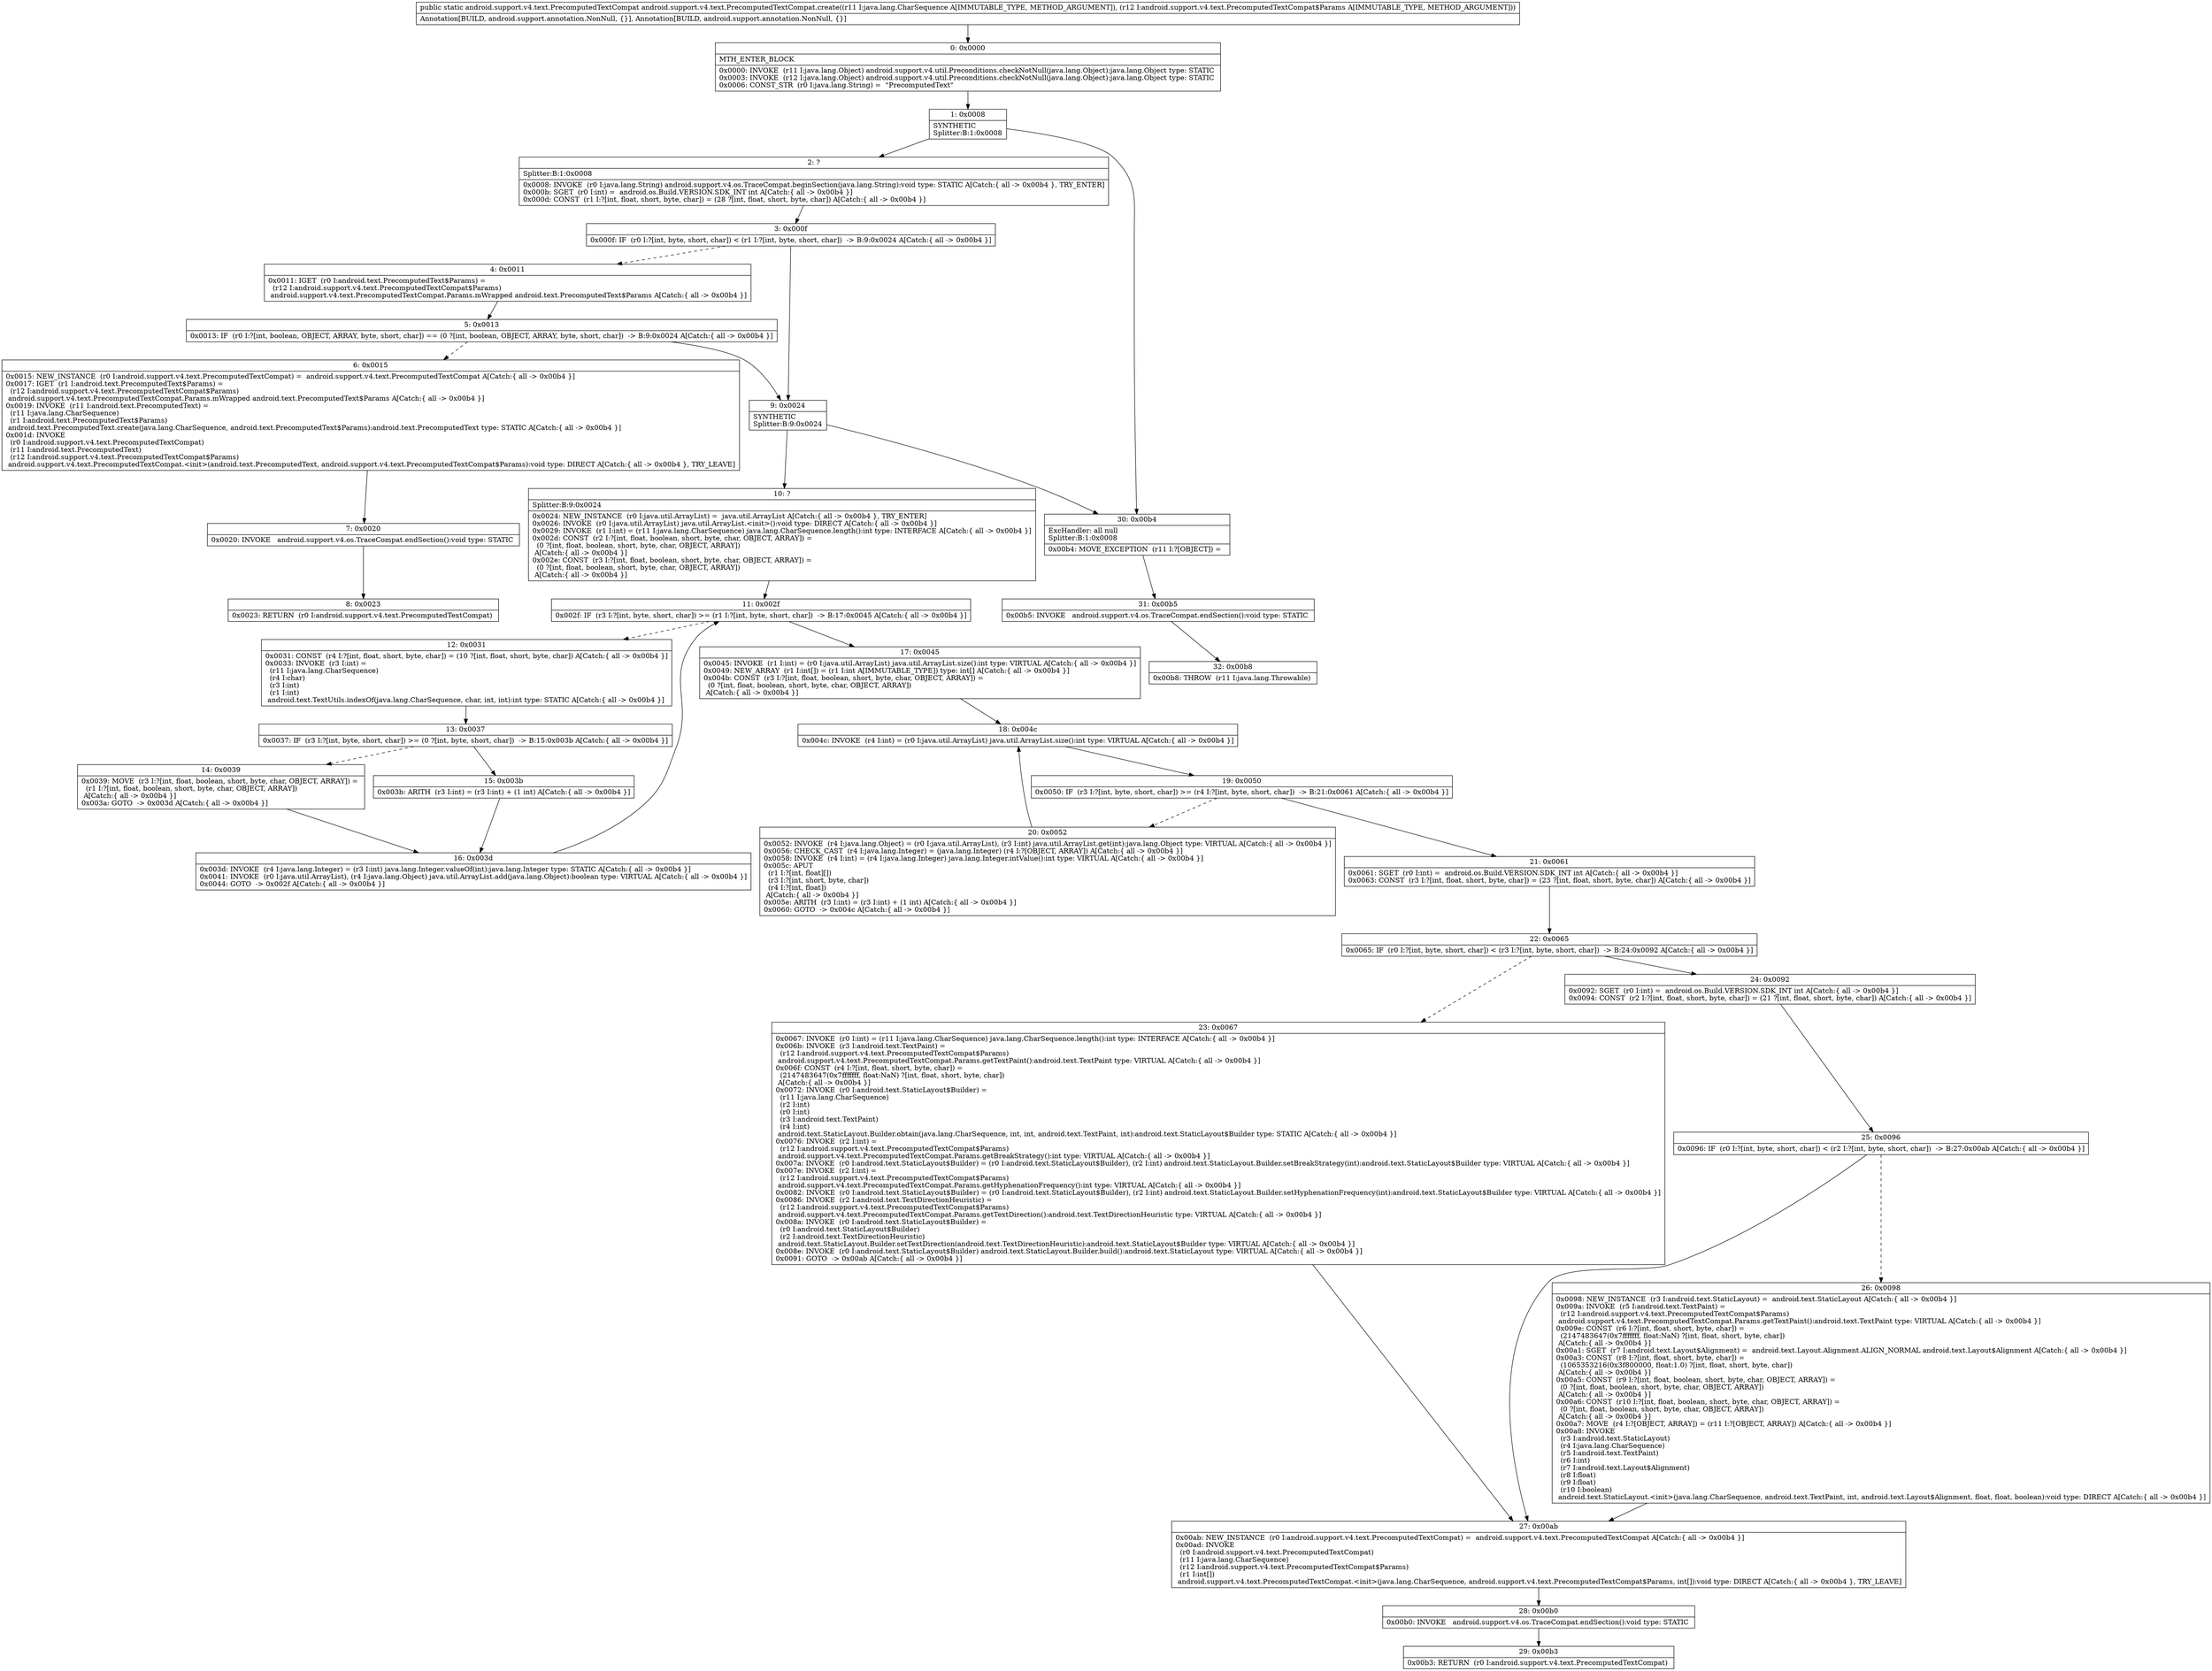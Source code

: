 digraph "CFG forandroid.support.v4.text.PrecomputedTextCompat.create(Ljava\/lang\/CharSequence;Landroid\/support\/v4\/text\/PrecomputedTextCompat$Params;)Landroid\/support\/v4\/text\/PrecomputedTextCompat;" {
Node_0 [shape=record,label="{0\:\ 0x0000|MTH_ENTER_BLOCK\l|0x0000: INVOKE  (r11 I:java.lang.Object) android.support.v4.util.Preconditions.checkNotNull(java.lang.Object):java.lang.Object type: STATIC \l0x0003: INVOKE  (r12 I:java.lang.Object) android.support.v4.util.Preconditions.checkNotNull(java.lang.Object):java.lang.Object type: STATIC \l0x0006: CONST_STR  (r0 I:java.lang.String) =  \"PrecomputedText\" \l}"];
Node_1 [shape=record,label="{1\:\ 0x0008|SYNTHETIC\lSplitter:B:1:0x0008\l}"];
Node_2 [shape=record,label="{2\:\ ?|Splitter:B:1:0x0008\l|0x0008: INVOKE  (r0 I:java.lang.String) android.support.v4.os.TraceCompat.beginSection(java.lang.String):void type: STATIC A[Catch:\{ all \-\> 0x00b4 \}, TRY_ENTER]\l0x000b: SGET  (r0 I:int) =  android.os.Build.VERSION.SDK_INT int A[Catch:\{ all \-\> 0x00b4 \}]\l0x000d: CONST  (r1 I:?[int, float, short, byte, char]) = (28 ?[int, float, short, byte, char]) A[Catch:\{ all \-\> 0x00b4 \}]\l}"];
Node_3 [shape=record,label="{3\:\ 0x000f|0x000f: IF  (r0 I:?[int, byte, short, char]) \< (r1 I:?[int, byte, short, char])  \-\> B:9:0x0024 A[Catch:\{ all \-\> 0x00b4 \}]\l}"];
Node_4 [shape=record,label="{4\:\ 0x0011|0x0011: IGET  (r0 I:android.text.PrecomputedText$Params) = \l  (r12 I:android.support.v4.text.PrecomputedTextCompat$Params)\l android.support.v4.text.PrecomputedTextCompat.Params.mWrapped android.text.PrecomputedText$Params A[Catch:\{ all \-\> 0x00b4 \}]\l}"];
Node_5 [shape=record,label="{5\:\ 0x0013|0x0013: IF  (r0 I:?[int, boolean, OBJECT, ARRAY, byte, short, char]) == (0 ?[int, boolean, OBJECT, ARRAY, byte, short, char])  \-\> B:9:0x0024 A[Catch:\{ all \-\> 0x00b4 \}]\l}"];
Node_6 [shape=record,label="{6\:\ 0x0015|0x0015: NEW_INSTANCE  (r0 I:android.support.v4.text.PrecomputedTextCompat) =  android.support.v4.text.PrecomputedTextCompat A[Catch:\{ all \-\> 0x00b4 \}]\l0x0017: IGET  (r1 I:android.text.PrecomputedText$Params) = \l  (r12 I:android.support.v4.text.PrecomputedTextCompat$Params)\l android.support.v4.text.PrecomputedTextCompat.Params.mWrapped android.text.PrecomputedText$Params A[Catch:\{ all \-\> 0x00b4 \}]\l0x0019: INVOKE  (r11 I:android.text.PrecomputedText) = \l  (r11 I:java.lang.CharSequence)\l  (r1 I:android.text.PrecomputedText$Params)\l android.text.PrecomputedText.create(java.lang.CharSequence, android.text.PrecomputedText$Params):android.text.PrecomputedText type: STATIC A[Catch:\{ all \-\> 0x00b4 \}]\l0x001d: INVOKE  \l  (r0 I:android.support.v4.text.PrecomputedTextCompat)\l  (r11 I:android.text.PrecomputedText)\l  (r12 I:android.support.v4.text.PrecomputedTextCompat$Params)\l android.support.v4.text.PrecomputedTextCompat.\<init\>(android.text.PrecomputedText, android.support.v4.text.PrecomputedTextCompat$Params):void type: DIRECT A[Catch:\{ all \-\> 0x00b4 \}, TRY_LEAVE]\l}"];
Node_7 [shape=record,label="{7\:\ 0x0020|0x0020: INVOKE   android.support.v4.os.TraceCompat.endSection():void type: STATIC \l}"];
Node_8 [shape=record,label="{8\:\ 0x0023|0x0023: RETURN  (r0 I:android.support.v4.text.PrecomputedTextCompat) \l}"];
Node_9 [shape=record,label="{9\:\ 0x0024|SYNTHETIC\lSplitter:B:9:0x0024\l}"];
Node_10 [shape=record,label="{10\:\ ?|Splitter:B:9:0x0024\l|0x0024: NEW_INSTANCE  (r0 I:java.util.ArrayList) =  java.util.ArrayList A[Catch:\{ all \-\> 0x00b4 \}, TRY_ENTER]\l0x0026: INVOKE  (r0 I:java.util.ArrayList) java.util.ArrayList.\<init\>():void type: DIRECT A[Catch:\{ all \-\> 0x00b4 \}]\l0x0029: INVOKE  (r1 I:int) = (r11 I:java.lang.CharSequence) java.lang.CharSequence.length():int type: INTERFACE A[Catch:\{ all \-\> 0x00b4 \}]\l0x002d: CONST  (r2 I:?[int, float, boolean, short, byte, char, OBJECT, ARRAY]) = \l  (0 ?[int, float, boolean, short, byte, char, OBJECT, ARRAY])\l A[Catch:\{ all \-\> 0x00b4 \}]\l0x002e: CONST  (r3 I:?[int, float, boolean, short, byte, char, OBJECT, ARRAY]) = \l  (0 ?[int, float, boolean, short, byte, char, OBJECT, ARRAY])\l A[Catch:\{ all \-\> 0x00b4 \}]\l}"];
Node_11 [shape=record,label="{11\:\ 0x002f|0x002f: IF  (r3 I:?[int, byte, short, char]) \>= (r1 I:?[int, byte, short, char])  \-\> B:17:0x0045 A[Catch:\{ all \-\> 0x00b4 \}]\l}"];
Node_12 [shape=record,label="{12\:\ 0x0031|0x0031: CONST  (r4 I:?[int, float, short, byte, char]) = (10 ?[int, float, short, byte, char]) A[Catch:\{ all \-\> 0x00b4 \}]\l0x0033: INVOKE  (r3 I:int) = \l  (r11 I:java.lang.CharSequence)\l  (r4 I:char)\l  (r3 I:int)\l  (r1 I:int)\l android.text.TextUtils.indexOf(java.lang.CharSequence, char, int, int):int type: STATIC A[Catch:\{ all \-\> 0x00b4 \}]\l}"];
Node_13 [shape=record,label="{13\:\ 0x0037|0x0037: IF  (r3 I:?[int, byte, short, char]) \>= (0 ?[int, byte, short, char])  \-\> B:15:0x003b A[Catch:\{ all \-\> 0x00b4 \}]\l}"];
Node_14 [shape=record,label="{14\:\ 0x0039|0x0039: MOVE  (r3 I:?[int, float, boolean, short, byte, char, OBJECT, ARRAY]) = \l  (r1 I:?[int, float, boolean, short, byte, char, OBJECT, ARRAY])\l A[Catch:\{ all \-\> 0x00b4 \}]\l0x003a: GOTO  \-\> 0x003d A[Catch:\{ all \-\> 0x00b4 \}]\l}"];
Node_15 [shape=record,label="{15\:\ 0x003b|0x003b: ARITH  (r3 I:int) = (r3 I:int) + (1 int) A[Catch:\{ all \-\> 0x00b4 \}]\l}"];
Node_16 [shape=record,label="{16\:\ 0x003d|0x003d: INVOKE  (r4 I:java.lang.Integer) = (r3 I:int) java.lang.Integer.valueOf(int):java.lang.Integer type: STATIC A[Catch:\{ all \-\> 0x00b4 \}]\l0x0041: INVOKE  (r0 I:java.util.ArrayList), (r4 I:java.lang.Object) java.util.ArrayList.add(java.lang.Object):boolean type: VIRTUAL A[Catch:\{ all \-\> 0x00b4 \}]\l0x0044: GOTO  \-\> 0x002f A[Catch:\{ all \-\> 0x00b4 \}]\l}"];
Node_17 [shape=record,label="{17\:\ 0x0045|0x0045: INVOKE  (r1 I:int) = (r0 I:java.util.ArrayList) java.util.ArrayList.size():int type: VIRTUAL A[Catch:\{ all \-\> 0x00b4 \}]\l0x0049: NEW_ARRAY  (r1 I:int[]) = (r1 I:int A[IMMUTABLE_TYPE]) type: int[] A[Catch:\{ all \-\> 0x00b4 \}]\l0x004b: CONST  (r3 I:?[int, float, boolean, short, byte, char, OBJECT, ARRAY]) = \l  (0 ?[int, float, boolean, short, byte, char, OBJECT, ARRAY])\l A[Catch:\{ all \-\> 0x00b4 \}]\l}"];
Node_18 [shape=record,label="{18\:\ 0x004c|0x004c: INVOKE  (r4 I:int) = (r0 I:java.util.ArrayList) java.util.ArrayList.size():int type: VIRTUAL A[Catch:\{ all \-\> 0x00b4 \}]\l}"];
Node_19 [shape=record,label="{19\:\ 0x0050|0x0050: IF  (r3 I:?[int, byte, short, char]) \>= (r4 I:?[int, byte, short, char])  \-\> B:21:0x0061 A[Catch:\{ all \-\> 0x00b4 \}]\l}"];
Node_20 [shape=record,label="{20\:\ 0x0052|0x0052: INVOKE  (r4 I:java.lang.Object) = (r0 I:java.util.ArrayList), (r3 I:int) java.util.ArrayList.get(int):java.lang.Object type: VIRTUAL A[Catch:\{ all \-\> 0x00b4 \}]\l0x0056: CHECK_CAST  (r4 I:java.lang.Integer) = (java.lang.Integer) (r4 I:?[OBJECT, ARRAY]) A[Catch:\{ all \-\> 0x00b4 \}]\l0x0058: INVOKE  (r4 I:int) = (r4 I:java.lang.Integer) java.lang.Integer.intValue():int type: VIRTUAL A[Catch:\{ all \-\> 0x00b4 \}]\l0x005c: APUT  \l  (r1 I:?[int, float][])\l  (r3 I:?[int, short, byte, char])\l  (r4 I:?[int, float])\l A[Catch:\{ all \-\> 0x00b4 \}]\l0x005e: ARITH  (r3 I:int) = (r3 I:int) + (1 int) A[Catch:\{ all \-\> 0x00b4 \}]\l0x0060: GOTO  \-\> 0x004c A[Catch:\{ all \-\> 0x00b4 \}]\l}"];
Node_21 [shape=record,label="{21\:\ 0x0061|0x0061: SGET  (r0 I:int) =  android.os.Build.VERSION.SDK_INT int A[Catch:\{ all \-\> 0x00b4 \}]\l0x0063: CONST  (r3 I:?[int, float, short, byte, char]) = (23 ?[int, float, short, byte, char]) A[Catch:\{ all \-\> 0x00b4 \}]\l}"];
Node_22 [shape=record,label="{22\:\ 0x0065|0x0065: IF  (r0 I:?[int, byte, short, char]) \< (r3 I:?[int, byte, short, char])  \-\> B:24:0x0092 A[Catch:\{ all \-\> 0x00b4 \}]\l}"];
Node_23 [shape=record,label="{23\:\ 0x0067|0x0067: INVOKE  (r0 I:int) = (r11 I:java.lang.CharSequence) java.lang.CharSequence.length():int type: INTERFACE A[Catch:\{ all \-\> 0x00b4 \}]\l0x006b: INVOKE  (r3 I:android.text.TextPaint) = \l  (r12 I:android.support.v4.text.PrecomputedTextCompat$Params)\l android.support.v4.text.PrecomputedTextCompat.Params.getTextPaint():android.text.TextPaint type: VIRTUAL A[Catch:\{ all \-\> 0x00b4 \}]\l0x006f: CONST  (r4 I:?[int, float, short, byte, char]) = \l  (2147483647(0x7fffffff, float:NaN) ?[int, float, short, byte, char])\l A[Catch:\{ all \-\> 0x00b4 \}]\l0x0072: INVOKE  (r0 I:android.text.StaticLayout$Builder) = \l  (r11 I:java.lang.CharSequence)\l  (r2 I:int)\l  (r0 I:int)\l  (r3 I:android.text.TextPaint)\l  (r4 I:int)\l android.text.StaticLayout.Builder.obtain(java.lang.CharSequence, int, int, android.text.TextPaint, int):android.text.StaticLayout$Builder type: STATIC A[Catch:\{ all \-\> 0x00b4 \}]\l0x0076: INVOKE  (r2 I:int) = \l  (r12 I:android.support.v4.text.PrecomputedTextCompat$Params)\l android.support.v4.text.PrecomputedTextCompat.Params.getBreakStrategy():int type: VIRTUAL A[Catch:\{ all \-\> 0x00b4 \}]\l0x007a: INVOKE  (r0 I:android.text.StaticLayout$Builder) = (r0 I:android.text.StaticLayout$Builder), (r2 I:int) android.text.StaticLayout.Builder.setBreakStrategy(int):android.text.StaticLayout$Builder type: VIRTUAL A[Catch:\{ all \-\> 0x00b4 \}]\l0x007e: INVOKE  (r2 I:int) = \l  (r12 I:android.support.v4.text.PrecomputedTextCompat$Params)\l android.support.v4.text.PrecomputedTextCompat.Params.getHyphenationFrequency():int type: VIRTUAL A[Catch:\{ all \-\> 0x00b4 \}]\l0x0082: INVOKE  (r0 I:android.text.StaticLayout$Builder) = (r0 I:android.text.StaticLayout$Builder), (r2 I:int) android.text.StaticLayout.Builder.setHyphenationFrequency(int):android.text.StaticLayout$Builder type: VIRTUAL A[Catch:\{ all \-\> 0x00b4 \}]\l0x0086: INVOKE  (r2 I:android.text.TextDirectionHeuristic) = \l  (r12 I:android.support.v4.text.PrecomputedTextCompat$Params)\l android.support.v4.text.PrecomputedTextCompat.Params.getTextDirection():android.text.TextDirectionHeuristic type: VIRTUAL A[Catch:\{ all \-\> 0x00b4 \}]\l0x008a: INVOKE  (r0 I:android.text.StaticLayout$Builder) = \l  (r0 I:android.text.StaticLayout$Builder)\l  (r2 I:android.text.TextDirectionHeuristic)\l android.text.StaticLayout.Builder.setTextDirection(android.text.TextDirectionHeuristic):android.text.StaticLayout$Builder type: VIRTUAL A[Catch:\{ all \-\> 0x00b4 \}]\l0x008e: INVOKE  (r0 I:android.text.StaticLayout$Builder) android.text.StaticLayout.Builder.build():android.text.StaticLayout type: VIRTUAL A[Catch:\{ all \-\> 0x00b4 \}]\l0x0091: GOTO  \-\> 0x00ab A[Catch:\{ all \-\> 0x00b4 \}]\l}"];
Node_24 [shape=record,label="{24\:\ 0x0092|0x0092: SGET  (r0 I:int) =  android.os.Build.VERSION.SDK_INT int A[Catch:\{ all \-\> 0x00b4 \}]\l0x0094: CONST  (r2 I:?[int, float, short, byte, char]) = (21 ?[int, float, short, byte, char]) A[Catch:\{ all \-\> 0x00b4 \}]\l}"];
Node_25 [shape=record,label="{25\:\ 0x0096|0x0096: IF  (r0 I:?[int, byte, short, char]) \< (r2 I:?[int, byte, short, char])  \-\> B:27:0x00ab A[Catch:\{ all \-\> 0x00b4 \}]\l}"];
Node_26 [shape=record,label="{26\:\ 0x0098|0x0098: NEW_INSTANCE  (r3 I:android.text.StaticLayout) =  android.text.StaticLayout A[Catch:\{ all \-\> 0x00b4 \}]\l0x009a: INVOKE  (r5 I:android.text.TextPaint) = \l  (r12 I:android.support.v4.text.PrecomputedTextCompat$Params)\l android.support.v4.text.PrecomputedTextCompat.Params.getTextPaint():android.text.TextPaint type: VIRTUAL A[Catch:\{ all \-\> 0x00b4 \}]\l0x009e: CONST  (r6 I:?[int, float, short, byte, char]) = \l  (2147483647(0x7fffffff, float:NaN) ?[int, float, short, byte, char])\l A[Catch:\{ all \-\> 0x00b4 \}]\l0x00a1: SGET  (r7 I:android.text.Layout$Alignment) =  android.text.Layout.Alignment.ALIGN_NORMAL android.text.Layout$Alignment A[Catch:\{ all \-\> 0x00b4 \}]\l0x00a3: CONST  (r8 I:?[int, float, short, byte, char]) = \l  (1065353216(0x3f800000, float:1.0) ?[int, float, short, byte, char])\l A[Catch:\{ all \-\> 0x00b4 \}]\l0x00a5: CONST  (r9 I:?[int, float, boolean, short, byte, char, OBJECT, ARRAY]) = \l  (0 ?[int, float, boolean, short, byte, char, OBJECT, ARRAY])\l A[Catch:\{ all \-\> 0x00b4 \}]\l0x00a6: CONST  (r10 I:?[int, float, boolean, short, byte, char, OBJECT, ARRAY]) = \l  (0 ?[int, float, boolean, short, byte, char, OBJECT, ARRAY])\l A[Catch:\{ all \-\> 0x00b4 \}]\l0x00a7: MOVE  (r4 I:?[OBJECT, ARRAY]) = (r11 I:?[OBJECT, ARRAY]) A[Catch:\{ all \-\> 0x00b4 \}]\l0x00a8: INVOKE  \l  (r3 I:android.text.StaticLayout)\l  (r4 I:java.lang.CharSequence)\l  (r5 I:android.text.TextPaint)\l  (r6 I:int)\l  (r7 I:android.text.Layout$Alignment)\l  (r8 I:float)\l  (r9 I:float)\l  (r10 I:boolean)\l android.text.StaticLayout.\<init\>(java.lang.CharSequence, android.text.TextPaint, int, android.text.Layout$Alignment, float, float, boolean):void type: DIRECT A[Catch:\{ all \-\> 0x00b4 \}]\l}"];
Node_27 [shape=record,label="{27\:\ 0x00ab|0x00ab: NEW_INSTANCE  (r0 I:android.support.v4.text.PrecomputedTextCompat) =  android.support.v4.text.PrecomputedTextCompat A[Catch:\{ all \-\> 0x00b4 \}]\l0x00ad: INVOKE  \l  (r0 I:android.support.v4.text.PrecomputedTextCompat)\l  (r11 I:java.lang.CharSequence)\l  (r12 I:android.support.v4.text.PrecomputedTextCompat$Params)\l  (r1 I:int[])\l android.support.v4.text.PrecomputedTextCompat.\<init\>(java.lang.CharSequence, android.support.v4.text.PrecomputedTextCompat$Params, int[]):void type: DIRECT A[Catch:\{ all \-\> 0x00b4 \}, TRY_LEAVE]\l}"];
Node_28 [shape=record,label="{28\:\ 0x00b0|0x00b0: INVOKE   android.support.v4.os.TraceCompat.endSection():void type: STATIC \l}"];
Node_29 [shape=record,label="{29\:\ 0x00b3|0x00b3: RETURN  (r0 I:android.support.v4.text.PrecomputedTextCompat) \l}"];
Node_30 [shape=record,label="{30\:\ 0x00b4|ExcHandler: all null\lSplitter:B:1:0x0008\l|0x00b4: MOVE_EXCEPTION  (r11 I:?[OBJECT]) =  \l}"];
Node_31 [shape=record,label="{31\:\ 0x00b5|0x00b5: INVOKE   android.support.v4.os.TraceCompat.endSection():void type: STATIC \l}"];
Node_32 [shape=record,label="{32\:\ 0x00b8|0x00b8: THROW  (r11 I:java.lang.Throwable) \l}"];
MethodNode[shape=record,label="{public static android.support.v4.text.PrecomputedTextCompat android.support.v4.text.PrecomputedTextCompat.create((r11 I:java.lang.CharSequence A[IMMUTABLE_TYPE, METHOD_ARGUMENT]), (r12 I:android.support.v4.text.PrecomputedTextCompat$Params A[IMMUTABLE_TYPE, METHOD_ARGUMENT]))  | Annotation[BUILD, android.support.annotation.NonNull, \{\}], Annotation[BUILD, android.support.annotation.NonNull, \{\}]\l}"];
MethodNode -> Node_0;
Node_0 -> Node_1;
Node_1 -> Node_2;
Node_1 -> Node_30;
Node_2 -> Node_3;
Node_3 -> Node_4[style=dashed];
Node_3 -> Node_9;
Node_4 -> Node_5;
Node_5 -> Node_6[style=dashed];
Node_5 -> Node_9;
Node_6 -> Node_7;
Node_7 -> Node_8;
Node_9 -> Node_10;
Node_9 -> Node_30;
Node_10 -> Node_11;
Node_11 -> Node_12[style=dashed];
Node_11 -> Node_17;
Node_12 -> Node_13;
Node_13 -> Node_14[style=dashed];
Node_13 -> Node_15;
Node_14 -> Node_16;
Node_15 -> Node_16;
Node_16 -> Node_11;
Node_17 -> Node_18;
Node_18 -> Node_19;
Node_19 -> Node_20[style=dashed];
Node_19 -> Node_21;
Node_20 -> Node_18;
Node_21 -> Node_22;
Node_22 -> Node_23[style=dashed];
Node_22 -> Node_24;
Node_23 -> Node_27;
Node_24 -> Node_25;
Node_25 -> Node_26[style=dashed];
Node_25 -> Node_27;
Node_26 -> Node_27;
Node_27 -> Node_28;
Node_28 -> Node_29;
Node_30 -> Node_31;
Node_31 -> Node_32;
}

